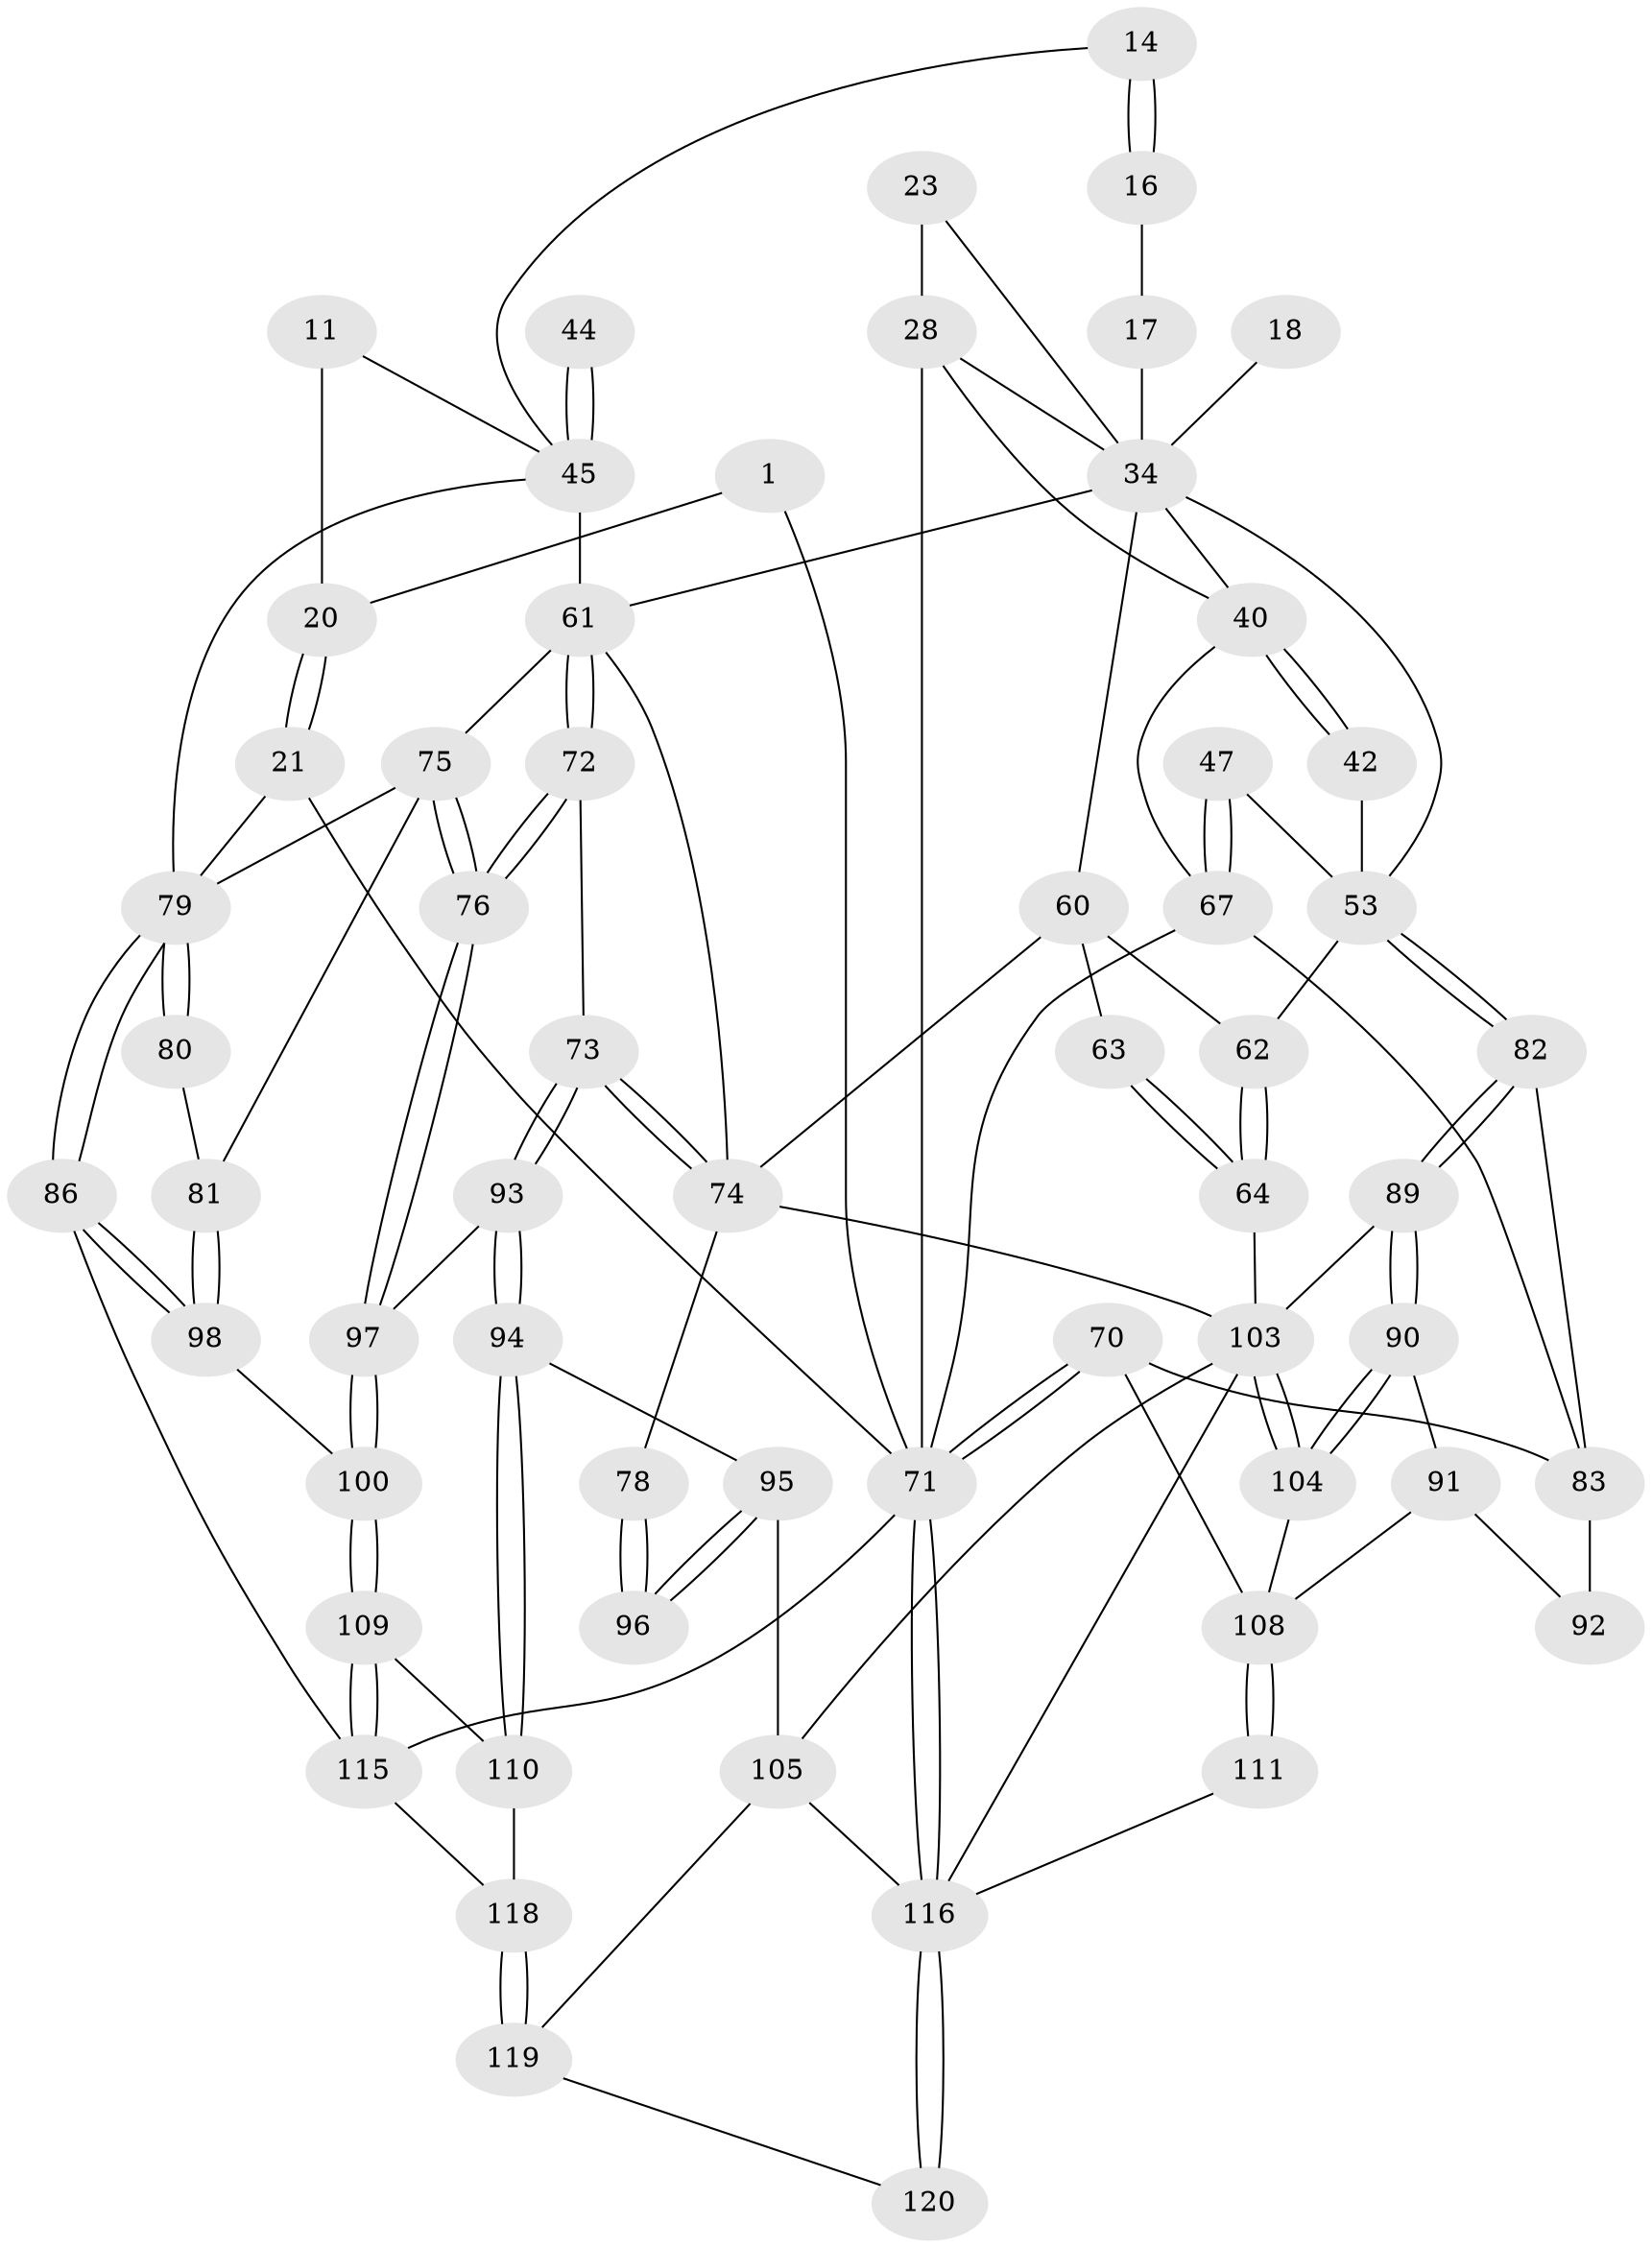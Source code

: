 // original degree distribution, {3: 0.016666666666666666, 6: 0.225, 5: 0.5166666666666667, 4: 0.24166666666666667}
// Generated by graph-tools (version 1.1) at 2025/01/03/09/25 05:01:29]
// undirected, 60 vertices, 131 edges
graph export_dot {
graph [start="1"]
  node [color=gray90,style=filled];
  1 [pos="+0.8954822127327026+0"];
  11 [pos="+0.8553861773378142+0.1827416089457096"];
  14 [pos="+0.8011097538833544+0.1717758310550367"];
  16 [pos="+0.7272015095498815+0.15003171207395058",super="+15"];
  17 [pos="+0.6438632709317945+0.12884442696522194",super="+9"];
  18 [pos="+0.4724747117791833+0.1491686971850731"];
  20 [pos="+0.9537422017142128+0.05883550560790755",super="+10"];
  21 [pos="+1+0.1668613442433591"];
  23 [pos="+0.22737164685633804+0.12296008478317877"];
  28 [pos="+0.14051857683999977+0.2257028037334162",super="+4+5"];
  34 [pos="+0.5165365947083006+0.26000067548726824",super="+29+30+19"];
  40 [pos="+0.09705716455036677+0.27880515806686146",super="+27+26"];
  42 [pos="+0.13524523246742567+0.40803232812894574",super="+41"];
  44 [pos="+0.842741420214334+0.3511390810500018"];
  45 [pos="+0.8276420136697926+0.38904741502134216",super="+32+31+37"];
  47 [pos="+0.07907673846527691+0.4408959523270443"];
  53 [pos="+0.14430916689377854+0.47846998085373393",super="+52+46+51"];
  60 [pos="+0.49633944864595114+0.36984205692407135",super="+49"];
  61 [pos="+0.763445198506955+0.4616497173060877",super="+57+56"];
  62 [pos="+0.2927036804319335+0.5083632585078581",super="+50"];
  63 [pos="+0.4132616444169159+0.4527910160269475"];
  64 [pos="+0.3781048052197013+0.5865468963146304"];
  67 [pos="+0+0.4696756889194245",super="+38+39"];
  70 [pos="+0+0.9400017394813364"];
  71 [pos="+0+1",super="+3"];
  72 [pos="+0.7575334847624906+0.5189022242982245"];
  73 [pos="+0.6831179854419539+0.6017983076833003"];
  74 [pos="+0.655255258754137+0.5933168709362051",super="+58+65"];
  75 [pos="+0.8434669694411999+0.6449902824336295",super="+55"];
  76 [pos="+0.8339568772744743+0.65513228097283"];
  78 [pos="+0.5086233992985869+0.586944632773683",super="+77"];
  79 [pos="+1+0.5667856932719031",super="+54"];
  80 [pos="+0.9799361683409219+0.5513483731869446"];
  81 [pos="+0.9176859000032219+0.621526252030041"];
  82 [pos="+0.12812355397466085+0.5458195539086889"];
  83 [pos="+0.09894881144087397+0.5694278785075325",super="+68+69"];
  86 [pos="+1+0.7811012754084857"];
  89 [pos="+0.2337870566147344+0.6704777065114771"];
  90 [pos="+0.18498659655747351+0.7200984360140995"];
  91 [pos="+0.08508385665949862+0.6955783196483201"];
  92 [pos="+0.05126130421299175+0.6397132799129709"];
  93 [pos="+0.6963446931043026+0.6154268180453973"];
  94 [pos="+0.629034966212044+0.7704917158451088"];
  95 [pos="+0.5888335740862903+0.7457530335182658"];
  96 [pos="+0.5871682420510608+0.7194785284969967"];
  97 [pos="+0.8158875013206308+0.6937775004119686"];
  98 [pos="+1+0.7435803408179609"];
  100 [pos="+0.8163454690131786+0.7058734092872552"];
  103 [pos="+0.2537233834250244+0.8587771979560757",super="+88+87"];
  104 [pos="+0.17518660720766235+0.7951235710141872"];
  105 [pos="+0.4182735835570741+0.8782429420195661",super="+99"];
  108 [pos="+0.15448310133960566+0.8048302837493655",super="+101+102"];
  109 [pos="+0.7812027489467277+0.8031037262416194"];
  110 [pos="+0.6388904153291542+0.7785814337823488"];
  111 [pos="+0.11877570592330554+0.8423385994654615"];
  115 [pos="+0.7995154739423269+0.8482451031467289",super="+85+84"];
  116 [pos="+0.03386501625359565+1",super="+112+107+106"];
  118 [pos="+0.8346771508075725+1",super="+117+113"];
  119 [pos="+0.5874605011179501+1",super="+114"];
  120 [pos="+0.3381650293915394+1"];
  1 -- 20;
  1 -- 71;
  11 -- 20 [weight=2];
  11 -- 45;
  14 -- 16 [weight=2];
  14 -- 16;
  14 -- 45;
  16 -- 17 [weight=2];
  17 -- 34 [weight=2];
  18 -- 34 [weight=3];
  20 -- 21;
  20 -- 21;
  21 -- 71;
  21 -- 79;
  23 -- 28 [weight=2];
  23 -- 34;
  28 -- 71;
  28 -- 40;
  28 -- 34;
  34 -- 53;
  34 -- 40;
  34 -- 60;
  34 -- 61;
  40 -- 42 [weight=2];
  40 -- 42;
  40 -- 67;
  42 -- 53 [weight=2];
  44 -- 45 [weight=3];
  44 -- 45;
  45 -- 79;
  45 -- 61 [weight=2];
  47 -- 67 [weight=2];
  47 -- 67;
  47 -- 53;
  53 -- 82;
  53 -- 82;
  53 -- 62 [weight=2];
  60 -- 63 [weight=2];
  60 -- 62;
  60 -- 74;
  61 -- 72;
  61 -- 72;
  61 -- 75;
  61 -- 74;
  62 -- 64;
  62 -- 64;
  63 -- 64;
  63 -- 64;
  64 -- 103;
  67 -- 71;
  67 -- 83;
  70 -- 71;
  70 -- 71;
  70 -- 83;
  70 -- 108;
  71 -- 116;
  71 -- 116;
  71 -- 115 [weight=2];
  72 -- 73;
  72 -- 76;
  72 -- 76;
  73 -- 74;
  73 -- 74;
  73 -- 93;
  73 -- 93;
  74 -- 78 [weight=2];
  74 -- 103;
  75 -- 76;
  75 -- 76;
  75 -- 81;
  75 -- 79;
  76 -- 97;
  76 -- 97;
  78 -- 96 [weight=2];
  78 -- 96;
  79 -- 80 [weight=2];
  79 -- 80;
  79 -- 86;
  79 -- 86;
  80 -- 81;
  81 -- 98;
  81 -- 98;
  82 -- 83;
  82 -- 89;
  82 -- 89;
  83 -- 92 [weight=2];
  86 -- 98;
  86 -- 98;
  86 -- 115;
  89 -- 90;
  89 -- 90;
  89 -- 103;
  90 -- 91;
  90 -- 104;
  90 -- 104;
  91 -- 92;
  91 -- 108;
  93 -- 94;
  93 -- 94;
  93 -- 97;
  94 -- 95;
  94 -- 110;
  94 -- 110;
  95 -- 96;
  95 -- 96;
  95 -- 105;
  97 -- 100;
  97 -- 100;
  98 -- 100;
  100 -- 109;
  100 -- 109;
  103 -- 104;
  103 -- 104;
  103 -- 116;
  103 -- 105;
  104 -- 108;
  105 -- 116;
  105 -- 119;
  108 -- 111 [weight=2];
  108 -- 111;
  109 -- 110;
  109 -- 115;
  109 -- 115;
  110 -- 118;
  111 -- 116;
  115 -- 118 [weight=2];
  116 -- 120 [weight=2];
  116 -- 120;
  118 -- 119 [weight=2];
  118 -- 119;
  119 -- 120;
}

